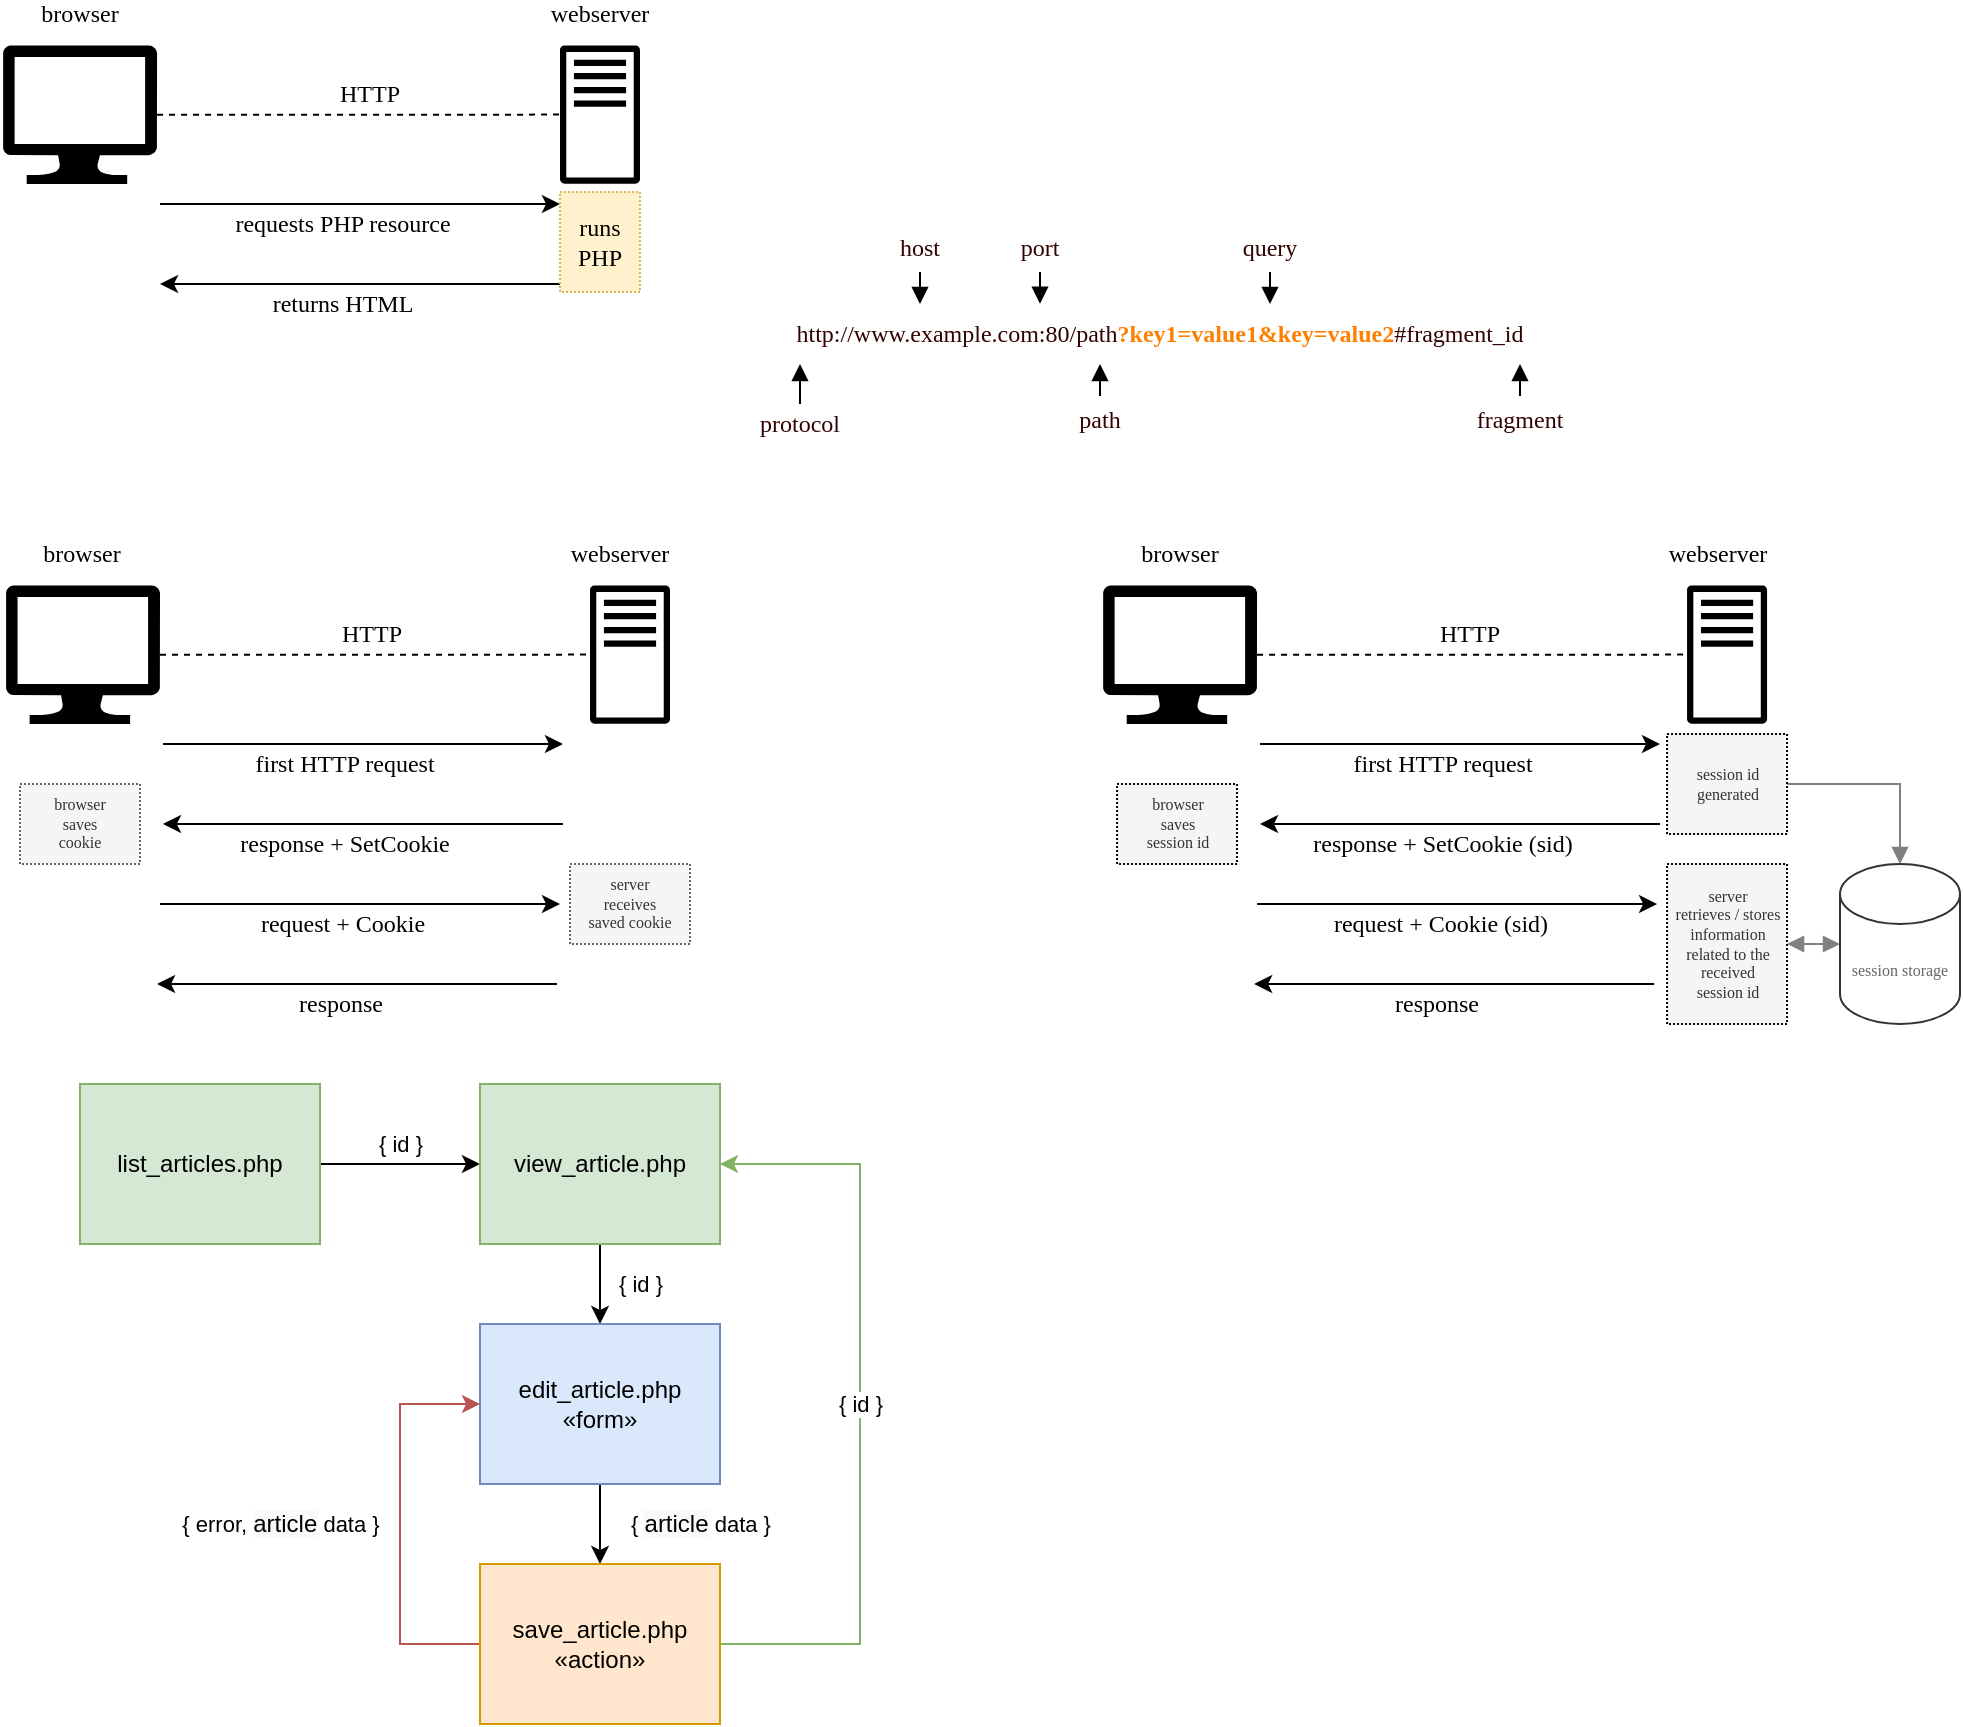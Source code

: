 <mxfile version="16.6.5" type="device"><diagram id="oCv3Mz-2w-1n50uu-hlC" name="Page-1"><mxGraphModel dx="803" dy="518" grid="1" gridSize="10" guides="1" tooltips="1" connect="1" arrows="1" fold="1" page="1" pageScale="1" pageWidth="850" pageHeight="1100" math="0" shadow="0"><root><mxCell id="0"/><mxCell id="1" parent="0"/><mxCell id="6jOUWtGgjs0iqEyErpaj-4" style="edgeStyle=orthogonalEdgeStyle;rounded=0;orthogonalLoop=1;jettySize=auto;html=1;endArrow=none;endFill=0;dashed=1;fontSize=7;" parent="1" source="6jOUWtGgjs0iqEyErpaj-1" target="6jOUWtGgjs0iqEyErpaj-3" edge="1"><mxGeometry relative="1" as="geometry"/></mxCell><mxCell id="6jOUWtGgjs0iqEyErpaj-1" value="" style="sketch=0;aspect=fixed;pointerEvents=1;shadow=0;dashed=0;html=1;strokeColor=none;labelPosition=center;verticalLabelPosition=bottom;verticalAlign=top;align=center;fillColor=#000000;shape=mxgraph.azure.computer;fontSize=7;" parent="1" vertex="1"><mxGeometry x="81.47" y="200.65" width="77.06" height="69.35" as="geometry"/></mxCell><mxCell id="6jOUWtGgjs0iqEyErpaj-3" value="" style="sketch=0;outlineConnect=0;fontColor=#330000;gradientColor=none;fillColor=#000000;strokeColor=none;dashed=0;verticalLabelPosition=bottom;verticalAlign=top;align=center;html=1;fontSize=7;fontStyle=0;aspect=fixed;pointerEvents=1;shape=mxgraph.aws4.traditional_server;" parent="1" vertex="1"><mxGeometry x="360" y="200.65" width="40" height="69.35" as="geometry"/></mxCell><mxCell id="6jOUWtGgjs0iqEyErpaj-5" value="requests PHP resource" style="endArrow=classic;html=1;rounded=0;fontFamily=Poppins;fontSource=https%3A%2F%2Ffonts.googleapis.com%2Fcss%3Ffamily%3DPoppins;fontSize=12;" parent="1" edge="1"><mxGeometry x="-0.091" y="-10" width="50" height="50" relative="1" as="geometry"><mxPoint x="160" y="280" as="sourcePoint"/><mxPoint x="360" y="280" as="targetPoint"/><mxPoint as="offset"/></mxGeometry></mxCell><mxCell id="6jOUWtGgjs0iqEyErpaj-6" value="returns HTML" style="endArrow=classic;html=1;rounded=0;fontFamily=Poppins;fontSource=https%3A%2F%2Ffonts.googleapis.com%2Fcss%3Ffamily%3DPoppins;fontSize=12;" parent="1" edge="1"><mxGeometry x="0.091" y="10" width="50" height="50" relative="1" as="geometry"><mxPoint x="360" y="320" as="sourcePoint"/><mxPoint x="160" y="320" as="targetPoint"/><mxPoint as="offset"/></mxGeometry></mxCell><mxCell id="6jOUWtGgjs0iqEyErpaj-19" value="runs PHP" style="rounded=0;whiteSpace=wrap;html=1;fontFamily=Poppins;fontSource=https%3A%2F%2Ffonts.googleapis.com%2Fcss%3Ffamily%3DPoppins;fontSize=12;fillColor=#fff2cc;strokeColor=#d6b656;dashed=1;dashPattern=1 1;" parent="1" vertex="1"><mxGeometry x="360" y="274" width="40" height="50" as="geometry"/></mxCell><mxCell id="6jOUWtGgjs0iqEyErpaj-20" value="browser" style="text;html=1;strokeColor=none;fillColor=none;align=center;verticalAlign=middle;whiteSpace=wrap;rounded=0;fontFamily=Poppins;fontSource=https%3A%2F%2Ffonts.googleapis.com%2Fcss%3Ffamily%3DPoppins;fontSize=12;" parent="1" vertex="1"><mxGeometry x="80" y="180" width="80" height="10" as="geometry"/></mxCell><mxCell id="6jOUWtGgjs0iqEyErpaj-21" value="webserver" style="text;html=1;strokeColor=none;fillColor=none;align=center;verticalAlign=middle;whiteSpace=wrap;rounded=0;fontFamily=Poppins;fontSource=https%3A%2F%2Ffonts.googleapis.com%2Fcss%3Ffamily%3DPoppins;fontSize=12;" parent="1" vertex="1"><mxGeometry x="360" y="180" width="40" height="10" as="geometry"/></mxCell><mxCell id="6jOUWtGgjs0iqEyErpaj-22" value="HTTP" style="text;html=1;strokeColor=none;fillColor=none;align=center;verticalAlign=middle;whiteSpace=wrap;rounded=0;fontFamily=Poppins;fontSource=https%3A%2F%2Ffonts.googleapis.com%2Fcss%3Ffamily%3DPoppins;fontSize=12;" parent="1" vertex="1"><mxGeometry x="240" y="210" width="50" height="30" as="geometry"/></mxCell><mxCell id="6jOUWtGgjs0iqEyErpaj-24" value="&lt;div&gt;http://www.example.com:80/path&lt;b&gt;&lt;font color=&quot;#ff8000&quot;&gt;?key1=value1&amp;amp;key=value2&lt;/font&gt;&lt;/b&gt;#fragment_id&lt;/div&gt;" style="text;html=1;strokeColor=none;fillColor=none;align=center;verticalAlign=middle;whiteSpace=wrap;rounded=0;dashed=1;dashPattern=1 1;fontFamily=Poppins;fontSource=https%3A%2F%2Ffonts.googleapis.com%2Fcss%3Ffamily%3DPoppins;fontSize=12;fontColor=#330000;" parent="1" vertex="1"><mxGeometry x="420" y="330" width="480" height="30" as="geometry"/></mxCell><mxCell id="6jOUWtGgjs0iqEyErpaj-26" value="" style="rounded=0;orthogonalLoop=1;jettySize=auto;html=1;fontFamily=Poppins;fontSource=https%3A%2F%2Ffonts.googleapis.com%2Fcss%3Ffamily%3DPoppins;fontSize=12;fontColor=#330000;endArrow=block;endFill=1;" parent="1" source="6jOUWtGgjs0iqEyErpaj-25" edge="1"><mxGeometry relative="1" as="geometry"><mxPoint x="480" y="360" as="targetPoint"/></mxGeometry></mxCell><mxCell id="6jOUWtGgjs0iqEyErpaj-25" value="protocol" style="text;html=1;strokeColor=none;fillColor=none;align=center;verticalAlign=middle;whiteSpace=wrap;rounded=0;dashed=1;dashPattern=1 1;fontFamily=Poppins;fontSource=https%3A%2F%2Ffonts.googleapis.com%2Fcss%3Ffamily%3DPoppins;fontSize=12;fontColor=#330000;" parent="1" vertex="1"><mxGeometry x="450" y="380" width="60" height="20" as="geometry"/></mxCell><mxCell id="6jOUWtGgjs0iqEyErpaj-28" style="edgeStyle=none;rounded=0;orthogonalLoop=1;jettySize=auto;html=1;fontFamily=Poppins;fontSource=https%3A%2F%2Ffonts.googleapis.com%2Fcss%3Ffamily%3DPoppins;fontSize=12;fontColor=#330000;endArrow=block;endFill=1;entryX=0.25;entryY=0;entryDx=0;entryDy=0;" parent="1" source="6jOUWtGgjs0iqEyErpaj-27" target="6jOUWtGgjs0iqEyErpaj-24" edge="1"><mxGeometry relative="1" as="geometry"><mxPoint x="560" y="330" as="targetPoint"/></mxGeometry></mxCell><mxCell id="6jOUWtGgjs0iqEyErpaj-27" value="host" style="text;html=1;strokeColor=none;fillColor=none;align=center;verticalAlign=middle;whiteSpace=wrap;rounded=0;dashed=1;dashPattern=1 1;fontFamily=Poppins;fontSource=https%3A%2F%2Ffonts.googleapis.com%2Fcss%3Ffamily%3DPoppins;fontSize=12;fontColor=#330000;" parent="1" vertex="1"><mxGeometry x="510" y="290" width="60" height="24" as="geometry"/></mxCell><mxCell id="6jOUWtGgjs0iqEyErpaj-30" style="edgeStyle=none;rounded=0;orthogonalLoop=1;jettySize=auto;html=1;entryX=0.375;entryY=-0.004;entryDx=0;entryDy=0;entryPerimeter=0;fontFamily=Poppins;fontSource=https%3A%2F%2Ffonts.googleapis.com%2Fcss%3Ffamily%3DPoppins;fontSize=12;fontColor=#330000;endArrow=block;endFill=1;" parent="1" source="6jOUWtGgjs0iqEyErpaj-29" target="6jOUWtGgjs0iqEyErpaj-24" edge="1"><mxGeometry relative="1" as="geometry"/></mxCell><mxCell id="6jOUWtGgjs0iqEyErpaj-29" value="port" style="text;html=1;strokeColor=none;fillColor=none;align=center;verticalAlign=middle;whiteSpace=wrap;rounded=0;dashed=1;dashPattern=1 1;fontFamily=Poppins;fontSource=https%3A%2F%2Ffonts.googleapis.com%2Fcss%3Ffamily%3DPoppins;fontSize=12;fontColor=#330000;" parent="1" vertex="1"><mxGeometry x="570" y="290" width="60" height="24" as="geometry"/></mxCell><mxCell id="6jOUWtGgjs0iqEyErpaj-32" style="edgeStyle=none;rounded=0;orthogonalLoop=1;jettySize=auto;html=1;fontFamily=Poppins;fontSource=https%3A%2F%2Ffonts.googleapis.com%2Fcss%3Ffamily%3DPoppins;fontSize=12;fontColor=#330000;endArrow=block;endFill=1;" parent="1" source="6jOUWtGgjs0iqEyErpaj-31" target="6jOUWtGgjs0iqEyErpaj-24" edge="1"><mxGeometry relative="1" as="geometry"><Array as="points"><mxPoint x="630" y="360"/></Array></mxGeometry></mxCell><mxCell id="6jOUWtGgjs0iqEyErpaj-31" value="path" style="text;html=1;strokeColor=none;fillColor=none;align=center;verticalAlign=middle;whiteSpace=wrap;rounded=0;dashed=1;dashPattern=1 1;fontFamily=Poppins;fontSource=https%3A%2F%2Ffonts.googleapis.com%2Fcss%3Ffamily%3DPoppins;fontSize=12;fontColor=#330000;" parent="1" vertex="1"><mxGeometry x="600" y="376" width="60" height="24" as="geometry"/></mxCell><mxCell id="6jOUWtGgjs0iqEyErpaj-34" style="edgeStyle=none;rounded=0;orthogonalLoop=1;jettySize=auto;html=1;fontFamily=Poppins;fontSource=https%3A%2F%2Ffonts.googleapis.com%2Fcss%3Ffamily%3DPoppins;fontSize=12;fontColor=#330000;endArrow=block;endFill=1;" parent="1" source="6jOUWtGgjs0iqEyErpaj-33" edge="1"><mxGeometry relative="1" as="geometry"><mxPoint x="715" y="330" as="targetPoint"/></mxGeometry></mxCell><mxCell id="6jOUWtGgjs0iqEyErpaj-33" value="query" style="text;html=1;strokeColor=none;fillColor=none;align=center;verticalAlign=middle;whiteSpace=wrap;rounded=0;dashed=1;dashPattern=1 1;fontFamily=Poppins;fontSource=https%3A%2F%2Ffonts.googleapis.com%2Fcss%3Ffamily%3DPoppins;fontSize=12;fontColor=#330000;" parent="1" vertex="1"><mxGeometry x="685" y="290" width="60" height="24" as="geometry"/></mxCell><mxCell id="6jOUWtGgjs0iqEyErpaj-36" style="edgeStyle=none;rounded=0;orthogonalLoop=1;jettySize=auto;html=1;fontFamily=Poppins;fontSource=https%3A%2F%2Ffonts.googleapis.com%2Fcss%3Ffamily%3DPoppins;fontSize=12;fontColor=#330000;endArrow=block;endFill=1;entryX=0.875;entryY=1;entryDx=0;entryDy=0;entryPerimeter=0;" parent="1" source="6jOUWtGgjs0iqEyErpaj-35" target="6jOUWtGgjs0iqEyErpaj-24" edge="1"><mxGeometry relative="1" as="geometry"><mxPoint x="800" y="360" as="targetPoint"/></mxGeometry></mxCell><mxCell id="6jOUWtGgjs0iqEyErpaj-35" value="fragment" style="text;html=1;strokeColor=none;fillColor=none;align=center;verticalAlign=middle;whiteSpace=wrap;rounded=0;dashed=1;dashPattern=1 1;fontFamily=Poppins;fontSource=https%3A%2F%2Ffonts.googleapis.com%2Fcss%3Ffamily%3DPoppins;fontSize=12;fontColor=#330000;" parent="1" vertex="1"><mxGeometry x="810" y="376" width="60" height="24" as="geometry"/></mxCell><mxCell id="6jOUWtGgjs0iqEyErpaj-39" style="edgeStyle=orthogonalEdgeStyle;rounded=0;orthogonalLoop=1;jettySize=auto;html=1;endArrow=none;endFill=0;dashed=1;fontSize=7;labelBackgroundColor=none;" parent="1" source="6jOUWtGgjs0iqEyErpaj-40" target="6jOUWtGgjs0iqEyErpaj-41" edge="1"><mxGeometry relative="1" as="geometry"/></mxCell><mxCell id="6jOUWtGgjs0iqEyErpaj-40" value="" style="sketch=0;aspect=fixed;pointerEvents=1;shadow=0;dashed=0;html=1;strokeColor=none;labelPosition=center;verticalLabelPosition=bottom;verticalAlign=top;align=center;fillColor=#000000;shape=mxgraph.azure.computer;fontSize=7;labelBackgroundColor=none;" parent="1" vertex="1"><mxGeometry x="82.94" y="470.65" width="77.06" height="69.35" as="geometry"/></mxCell><mxCell id="6jOUWtGgjs0iqEyErpaj-41" value="" style="sketch=0;outlineConnect=0;fontColor=#330000;gradientColor=none;fillColor=#000000;strokeColor=none;dashed=0;verticalLabelPosition=bottom;verticalAlign=top;align=center;html=1;fontSize=7;fontStyle=0;aspect=fixed;pointerEvents=1;shape=mxgraph.aws4.traditional_server;labelBackgroundColor=none;" parent="1" vertex="1"><mxGeometry x="375" y="470.65" width="40" height="69.35" as="geometry"/></mxCell><mxCell id="6jOUWtGgjs0iqEyErpaj-42" value="first HTTP request" style="endArrow=classic;html=1;rounded=0;fontFamily=Poppins;fontSource=https%3A%2F%2Ffonts.googleapis.com%2Fcss%3Ffamily%3DPoppins;fontSize=12;labelBackgroundColor=none;" parent="1" edge="1"><mxGeometry x="-0.091" y="-10" width="50" height="50" relative="1" as="geometry"><mxPoint x="161.47" y="550" as="sourcePoint"/><mxPoint x="361.47" y="550" as="targetPoint"/><mxPoint as="offset"/></mxGeometry></mxCell><mxCell id="6jOUWtGgjs0iqEyErpaj-43" value="response + SetCookie" style="endArrow=classic;html=1;rounded=0;fontFamily=Poppins;fontSource=https%3A%2F%2Ffonts.googleapis.com%2Fcss%3Ffamily%3DPoppins;fontSize=12;labelBackgroundColor=none;" parent="1" edge="1"><mxGeometry x="0.091" y="10" width="50" height="50" relative="1" as="geometry"><mxPoint x="361.47" y="590" as="sourcePoint"/><mxPoint x="161.47" y="590" as="targetPoint"/><mxPoint as="offset"/></mxGeometry></mxCell><mxCell id="6jOUWtGgjs0iqEyErpaj-45" value="browser" style="text;html=1;strokeColor=none;fillColor=none;align=center;verticalAlign=middle;whiteSpace=wrap;rounded=0;fontFamily=Poppins;fontSource=https%3A%2F%2Ffonts.googleapis.com%2Fcss%3Ffamily%3DPoppins;fontSize=12;labelBackgroundColor=none;" parent="1" vertex="1"><mxGeometry x="81.47" y="450" width="80" height="10" as="geometry"/></mxCell><mxCell id="6jOUWtGgjs0iqEyErpaj-46" value="webserver" style="text;html=1;strokeColor=none;fillColor=none;align=center;verticalAlign=middle;whiteSpace=wrap;rounded=0;fontFamily=Poppins;fontSource=https%3A%2F%2Ffonts.googleapis.com%2Fcss%3Ffamily%3DPoppins;fontSize=12;labelBackgroundColor=none;" parent="1" vertex="1"><mxGeometry x="370" y="450" width="40" height="10" as="geometry"/></mxCell><mxCell id="6jOUWtGgjs0iqEyErpaj-47" value="HTTP" style="text;html=1;strokeColor=none;fillColor=none;align=center;verticalAlign=middle;whiteSpace=wrap;rounded=0;fontFamily=Poppins;fontSource=https%3A%2F%2Ffonts.googleapis.com%2Fcss%3Ffamily%3DPoppins;fontSize=12;labelBackgroundColor=none;" parent="1" vertex="1"><mxGeometry x="241.47" y="480" width="50" height="30" as="geometry"/></mxCell><mxCell id="6jOUWtGgjs0iqEyErpaj-50" value="request + Cookie" style="endArrow=classic;html=1;rounded=0;fontFamily=Poppins;fontSource=https%3A%2F%2Ffonts.googleapis.com%2Fcss%3Ffamily%3DPoppins;fontSize=12;labelBackgroundColor=none;" parent="1" edge="1"><mxGeometry x="-0.091" y="-10" width="50" height="50" relative="1" as="geometry"><mxPoint x="160.0" y="630" as="sourcePoint"/><mxPoint x="360" y="630" as="targetPoint"/><mxPoint as="offset"/></mxGeometry></mxCell><mxCell id="6jOUWtGgjs0iqEyErpaj-51" value="response" style="endArrow=classic;html=1;rounded=0;fontFamily=Poppins;fontSource=https%3A%2F%2Ffonts.googleapis.com%2Fcss%3Ffamily%3DPoppins;fontSize=12;labelBackgroundColor=none;" parent="1" edge="1"><mxGeometry x="0.091" y="10" width="50" height="50" relative="1" as="geometry"><mxPoint x="358.53" y="670.0" as="sourcePoint"/><mxPoint x="158.53" y="670.0" as="targetPoint"/><mxPoint as="offset"/></mxGeometry></mxCell><mxCell id="6jOUWtGgjs0iqEyErpaj-52" value="browser&lt;br style=&quot;font-size: 8px;&quot;&gt;saves&lt;br style=&quot;font-size: 8px;&quot;&gt;cookie" style="text;html=1;strokeColor=#666666;fillColor=#f5f5f5;align=center;verticalAlign=middle;whiteSpace=wrap;rounded=0;dashed=1;dashPattern=1 1;fontFamily=Poppins;fontSource=https%3A%2F%2Ffonts.googleapis.com%2Fcss%3Ffamily%3DPoppins;fontSize=8;fontColor=#333333;labelBackgroundColor=none;" parent="1" vertex="1"><mxGeometry x="90" y="570" width="60" height="40" as="geometry"/></mxCell><mxCell id="6jOUWtGgjs0iqEyErpaj-53" value="server&lt;br style=&quot;font-size: 8px&quot;&gt;receives&lt;br style=&quot;font-size: 8px&quot;&gt;saved cookie" style="text;html=1;strokeColor=#666666;fillColor=#f5f5f5;align=center;verticalAlign=middle;whiteSpace=wrap;rounded=0;dashed=1;dashPattern=1 1;fontFamily=Poppins;fontSource=https%3A%2F%2Ffonts.googleapis.com%2Fcss%3Ffamily%3DPoppins;fontSize=8;fontColor=#333333;labelBackgroundColor=none;" parent="1" vertex="1"><mxGeometry x="365" y="610" width="60" height="40" as="geometry"/></mxCell><mxCell id="6jOUWtGgjs0iqEyErpaj-56" style="edgeStyle=orthogonalEdgeStyle;rounded=0;orthogonalLoop=1;jettySize=auto;html=1;endArrow=none;endFill=0;dashed=1;fontSize=7;labelBackgroundColor=none;" parent="1" source="6jOUWtGgjs0iqEyErpaj-57" target="6jOUWtGgjs0iqEyErpaj-58" edge="1"><mxGeometry relative="1" as="geometry"/></mxCell><mxCell id="6jOUWtGgjs0iqEyErpaj-57" value="" style="sketch=0;aspect=fixed;pointerEvents=1;shadow=0;dashed=0;html=1;strokeColor=none;labelPosition=center;verticalLabelPosition=bottom;verticalAlign=top;align=center;fillColor=#000000;shape=mxgraph.azure.computer;fontSize=7;labelBackgroundColor=none;" parent="1" vertex="1"><mxGeometry x="631.47" y="470.65" width="77.06" height="69.35" as="geometry"/></mxCell><mxCell id="6jOUWtGgjs0iqEyErpaj-58" value="" style="sketch=0;outlineConnect=0;fontColor=#330000;gradientColor=none;fillColor=#000000;strokeColor=none;dashed=0;verticalLabelPosition=bottom;verticalAlign=top;align=center;html=1;fontSize=7;fontStyle=0;aspect=fixed;pointerEvents=1;shape=mxgraph.aws4.traditional_server;labelBackgroundColor=none;" parent="1" vertex="1"><mxGeometry x="923.53" y="470.65" width="40" height="69.35" as="geometry"/></mxCell><mxCell id="6jOUWtGgjs0iqEyErpaj-59" value="first HTTP request" style="endArrow=classic;html=1;rounded=0;fontFamily=Poppins;fontSource=https%3A%2F%2Ffonts.googleapis.com%2Fcss%3Ffamily%3DPoppins;fontSize=12;labelBackgroundColor=none;" parent="1" edge="1"><mxGeometry x="-0.091" y="-10" width="50" height="50" relative="1" as="geometry"><mxPoint x="710" y="550.0" as="sourcePoint"/><mxPoint x="910" y="550.0" as="targetPoint"/><mxPoint as="offset"/></mxGeometry></mxCell><mxCell id="6jOUWtGgjs0iqEyErpaj-60" value="response + SetCookie (sid)" style="endArrow=classic;html=1;rounded=0;fontFamily=Poppins;fontSource=https%3A%2F%2Ffonts.googleapis.com%2Fcss%3Ffamily%3DPoppins;fontSize=12;labelBackgroundColor=none;" parent="1" edge="1"><mxGeometry x="0.091" y="10" width="50" height="50" relative="1" as="geometry"><mxPoint x="910" y="590.0" as="sourcePoint"/><mxPoint x="710" y="590.0" as="targetPoint"/><mxPoint as="offset"/></mxGeometry></mxCell><mxCell id="6jOUWtGgjs0iqEyErpaj-61" value="browser" style="text;html=1;strokeColor=none;fillColor=none;align=center;verticalAlign=middle;whiteSpace=wrap;rounded=0;fontFamily=Poppins;fontSource=https%3A%2F%2Ffonts.googleapis.com%2Fcss%3Ffamily%3DPoppins;fontSize=12;labelBackgroundColor=none;" parent="1" vertex="1"><mxGeometry x="630" y="450" width="80" height="10" as="geometry"/></mxCell><mxCell id="6jOUWtGgjs0iqEyErpaj-62" value="webserver" style="text;html=1;strokeColor=none;fillColor=none;align=center;verticalAlign=middle;whiteSpace=wrap;rounded=0;fontFamily=Poppins;fontSource=https%3A%2F%2Ffonts.googleapis.com%2Fcss%3Ffamily%3DPoppins;fontSize=12;labelBackgroundColor=none;" parent="1" vertex="1"><mxGeometry x="918.53" y="450" width="40" height="10" as="geometry"/></mxCell><mxCell id="6jOUWtGgjs0iqEyErpaj-63" value="HTTP" style="text;html=1;strokeColor=none;fillColor=none;align=center;verticalAlign=middle;whiteSpace=wrap;rounded=0;fontFamily=Poppins;fontSource=https%3A%2F%2Ffonts.googleapis.com%2Fcss%3Ffamily%3DPoppins;fontSize=12;labelBackgroundColor=none;" parent="1" vertex="1"><mxGeometry x="790" y="480" width="50" height="30" as="geometry"/></mxCell><mxCell id="6jOUWtGgjs0iqEyErpaj-64" value="request + Cookie (sid)" style="endArrow=classic;html=1;rounded=0;fontFamily=Poppins;fontSource=https%3A%2F%2Ffonts.googleapis.com%2Fcss%3Ffamily%3DPoppins;fontSize=12;labelBackgroundColor=none;" parent="1" edge="1"><mxGeometry x="-0.091" y="-10" width="50" height="50" relative="1" as="geometry"><mxPoint x="708.53" y="630" as="sourcePoint"/><mxPoint x="908.53" y="630" as="targetPoint"/><mxPoint as="offset"/></mxGeometry></mxCell><mxCell id="6jOUWtGgjs0iqEyErpaj-65" value="response" style="endArrow=classic;html=1;rounded=0;fontFamily=Poppins;fontSource=https%3A%2F%2Ffonts.googleapis.com%2Fcss%3Ffamily%3DPoppins;fontSize=12;labelBackgroundColor=none;" parent="1" edge="1"><mxGeometry x="0.091" y="10" width="50" height="50" relative="1" as="geometry"><mxPoint x="907.06" y="670" as="sourcePoint"/><mxPoint x="707.06" y="670" as="targetPoint"/><mxPoint as="offset"/></mxGeometry></mxCell><mxCell id="6jOUWtGgjs0iqEyErpaj-66" value="browser&lt;br style=&quot;font-size: 8px&quot;&gt;saves&lt;br style=&quot;font-size: 8px&quot;&gt;session id" style="text;html=1;strokeColor=default;fillColor=#f5f5f5;align=center;verticalAlign=middle;whiteSpace=wrap;rounded=0;dashed=1;dashPattern=1 1;fontFamily=Poppins;fontSource=https%3A%2F%2Ffonts.googleapis.com%2Fcss%3Ffamily%3DPoppins;fontSize=8;fontColor=#333333;labelBackgroundColor=none;" parent="1" vertex="1"><mxGeometry x="638.53" y="570" width="60" height="40" as="geometry"/></mxCell><mxCell id="6jOUWtGgjs0iqEyErpaj-73" style="edgeStyle=none;rounded=0;orthogonalLoop=1;jettySize=auto;html=1;fontFamily=Poppins;fontSource=https%3A%2F%2Ffonts.googleapis.com%2Fcss%3Ffamily%3DPoppins;fontSize=8;fontColor=#FF8000;endArrow=block;endFill=1;strokeColor=#808080;startArrow=block;startFill=1;labelBackgroundColor=none;" parent="1" source="6jOUWtGgjs0iqEyErpaj-67" target="6jOUWtGgjs0iqEyErpaj-72" edge="1"><mxGeometry relative="1" as="geometry"/></mxCell><mxCell id="6jOUWtGgjs0iqEyErpaj-67" value="server&lt;br style=&quot;font-size: 8px&quot;&gt;retrieves / stores information related to the received&lt;br style=&quot;font-size: 8px&quot;&gt;session id" style="text;html=1;strokeColor=default;fillColor=#f5f5f5;align=center;verticalAlign=middle;whiteSpace=wrap;rounded=0;dashed=1;dashPattern=1 1;fontFamily=Poppins;fontSource=https%3A%2F%2Ffonts.googleapis.com%2Fcss%3Ffamily%3DPoppins;fontSize=8;fontColor=#333333;labelBackgroundColor=none;" parent="1" vertex="1"><mxGeometry x="913.53" y="610" width="60" height="80" as="geometry"/></mxCell><mxCell id="6jOUWtGgjs0iqEyErpaj-72" value="session storage" style="shape=cylinder3;whiteSpace=wrap;html=1;boundedLbl=1;backgroundOutline=1;size=15;fontFamily=Poppins;fontSource=https%3A%2F%2Ffonts.googleapis.com%2Fcss%3Ffamily%3DPoppins;fontSize=8;strokeColor=#333333;fontColor=#666666;labelBackgroundColor=none;" parent="1" vertex="1"><mxGeometry x="1000" y="610" width="60" height="80" as="geometry"/></mxCell><mxCell id="6jOUWtGgjs0iqEyErpaj-75" style="edgeStyle=none;rounded=0;orthogonalLoop=1;jettySize=auto;html=1;fontFamily=Poppins;fontSource=https%3A%2F%2Ffonts.googleapis.com%2Fcss%3Ffamily%3DPoppins;fontSize=8;fontColor=#666666;endArrow=block;endFill=1;strokeColor=#808080;labelBackgroundColor=none;" parent="1" source="6jOUWtGgjs0iqEyErpaj-74" target="6jOUWtGgjs0iqEyErpaj-72" edge="1"><mxGeometry relative="1" as="geometry"><Array as="points"><mxPoint x="1030" y="570"/></Array></mxGeometry></mxCell><mxCell id="6jOUWtGgjs0iqEyErpaj-74" value="session id&lt;br&gt;generated" style="text;html=1;strokeColor=default;fillColor=#f5f5f5;align=center;verticalAlign=middle;whiteSpace=wrap;rounded=0;dashed=1;dashPattern=1 1;fontFamily=Poppins;fontSource=https%3A%2F%2Ffonts.googleapis.com%2Fcss%3Ffamily%3DPoppins;fontSize=8;fontColor=#333333;labelBackgroundColor=none;" parent="1" vertex="1"><mxGeometry x="913.53" y="545" width="60" height="50" as="geometry"/></mxCell><mxCell id="_tZPOTYVZP8QhYB-sbSo-5" value="{ id }" style="edgeStyle=orthogonalEdgeStyle;rounded=0;orthogonalLoop=1;jettySize=auto;html=1;" edge="1" parent="1" source="_tZPOTYVZP8QhYB-sbSo-1" target="_tZPOTYVZP8QhYB-sbSo-2"><mxGeometry y="10" relative="1" as="geometry"><mxPoint as="offset"/></mxGeometry></mxCell><mxCell id="_tZPOTYVZP8QhYB-sbSo-1" value="list_articles.php" style="rounded=0;whiteSpace=wrap;html=1;fillColor=#d5e8d4;strokeColor=#82b366;" vertex="1" parent="1"><mxGeometry x="120" y="720" width="120" height="80" as="geometry"/></mxCell><mxCell id="_tZPOTYVZP8QhYB-sbSo-6" value="{ id }" style="edgeStyle=orthogonalEdgeStyle;rounded=0;orthogonalLoop=1;jettySize=auto;html=1;" edge="1" parent="1" source="_tZPOTYVZP8QhYB-sbSo-2" target="_tZPOTYVZP8QhYB-sbSo-3"><mxGeometry y="20" relative="1" as="geometry"><mxPoint as="offset"/></mxGeometry></mxCell><mxCell id="_tZPOTYVZP8QhYB-sbSo-2" value="view_article.php" style="rounded=0;whiteSpace=wrap;html=1;fillColor=#d5e8d4;strokeColor=#82b366;" vertex="1" parent="1"><mxGeometry x="320" y="720" width="120" height="80" as="geometry"/></mxCell><mxCell id="_tZPOTYVZP8QhYB-sbSo-7" value="{&amp;nbsp;&lt;span style=&quot;font-size: 12px ; background-color: rgb(248 , 249 , 250)&quot;&gt;article&lt;/span&gt;&amp;nbsp;data }" style="edgeStyle=orthogonalEdgeStyle;rounded=0;orthogonalLoop=1;jettySize=auto;html=1;" edge="1" parent="1" source="_tZPOTYVZP8QhYB-sbSo-3" target="_tZPOTYVZP8QhYB-sbSo-4"><mxGeometry y="50" relative="1" as="geometry"><mxPoint as="offset"/></mxGeometry></mxCell><mxCell id="_tZPOTYVZP8QhYB-sbSo-3" value="edit_article.php&lt;br&gt;«form»" style="rounded=0;whiteSpace=wrap;html=1;fillColor=#dae8fc;strokeColor=#6c8ebf;" vertex="1" parent="1"><mxGeometry x="320" y="840" width="120" height="80" as="geometry"/></mxCell><mxCell id="_tZPOTYVZP8QhYB-sbSo-8" value="{ error,&amp;nbsp;&lt;span style=&quot;font-size: 12px ; background-color: rgb(248 , 249 , 250)&quot;&gt;article&lt;/span&gt;&amp;nbsp;data }" style="edgeStyle=orthogonalEdgeStyle;rounded=0;orthogonalLoop=1;jettySize=auto;html=1;fillColor=#f8cecc;strokeColor=#b85450;" edge="1" parent="1" source="_tZPOTYVZP8QhYB-sbSo-4" target="_tZPOTYVZP8QhYB-sbSo-3"><mxGeometry y="60" relative="1" as="geometry"><Array as="points"><mxPoint x="280" y="1000"/><mxPoint x="280" y="880"/></Array><mxPoint as="offset"/></mxGeometry></mxCell><mxCell id="_tZPOTYVZP8QhYB-sbSo-9" value="{ id }" style="edgeStyle=orthogonalEdgeStyle;rounded=0;orthogonalLoop=1;jettySize=auto;html=1;fillColor=#d5e8d4;strokeColor=#82b366;" edge="1" parent="1" source="_tZPOTYVZP8QhYB-sbSo-4" target="_tZPOTYVZP8QhYB-sbSo-2"><mxGeometry relative="1" as="geometry"><Array as="points"><mxPoint x="510" y="1000"/><mxPoint x="510" y="760"/></Array></mxGeometry></mxCell><mxCell id="_tZPOTYVZP8QhYB-sbSo-4" value="save_article.php&lt;br&gt;«action»" style="rounded=0;whiteSpace=wrap;html=1;fillColor=#ffe6cc;strokeColor=#d79b00;" vertex="1" parent="1"><mxGeometry x="320" y="960" width="120" height="80" as="geometry"/></mxCell></root></mxGraphModel></diagram></mxfile>